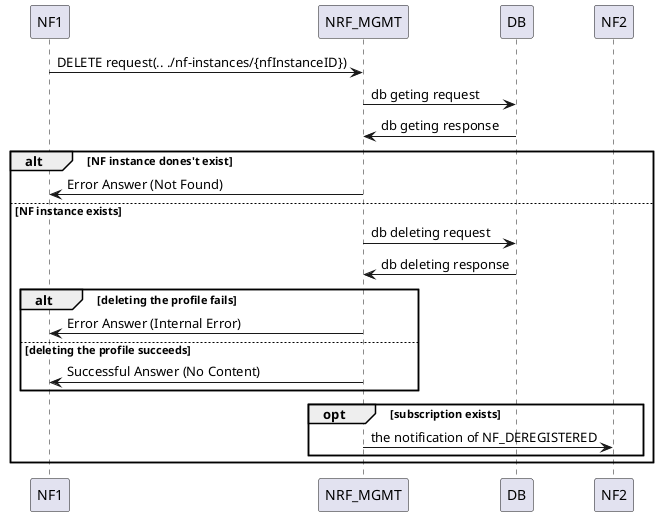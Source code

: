 @startuml
participant NF1
participant NRF_MGMT
participant DB
participant NF2
NF1 -> NRF_MGMT : DELETE request(.. ./nf-instances/{nfInstanceID})
NRF_MGMT -> DB : db geting request
NRF_MGMT <- DB : db geting response
alt NF instance dones't exist
   NF1 <- NRF_MGMT : Error Answer (Not Found)
else NF instance exists
   NRF_MGMT -> DB : db deleting request
   NRF_MGMT <- DB : db deleting response
   alt deleting the profile fails
      NF1 <- NRF_MGMT : Error Answer (Internal Error)
   else deleting the profile succeeds
      NF1 <- NRF_MGMT : Successful Answer (No Content)
   end 
   opt subscription exists  
      NF2 <- NRF_MGMT : the notification of NF_DEREGISTERED 
   end
end
@enduml